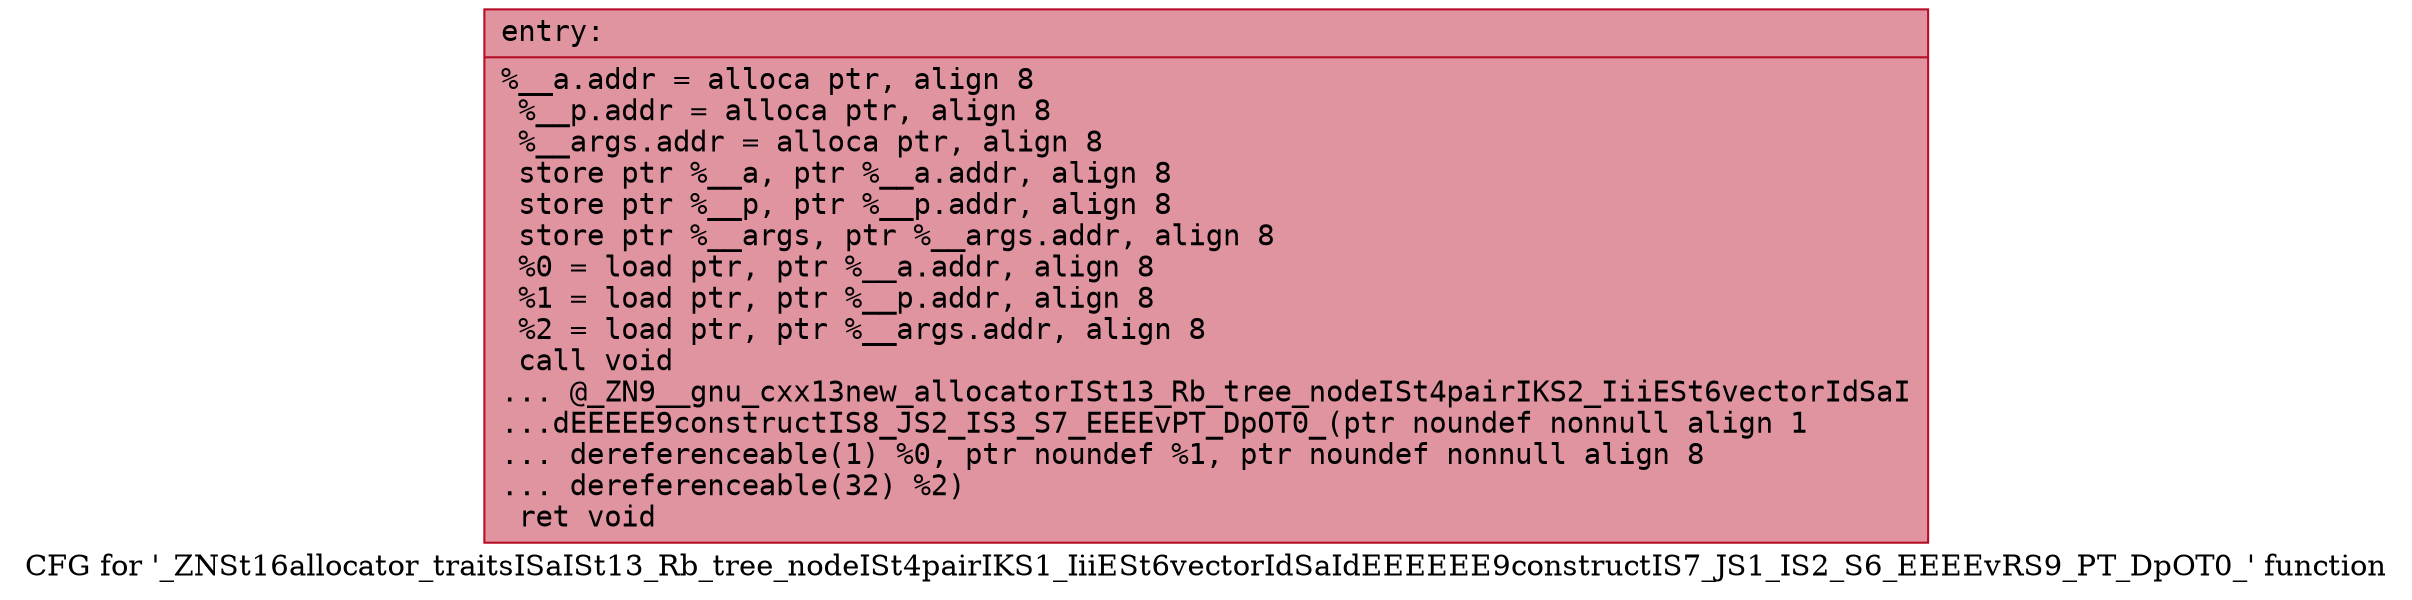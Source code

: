 digraph "CFG for '_ZNSt16allocator_traitsISaISt13_Rb_tree_nodeISt4pairIKS1_IiiESt6vectorIdSaIdEEEEEE9constructIS7_JS1_IS2_S6_EEEEvRS9_PT_DpOT0_' function" {
	label="CFG for '_ZNSt16allocator_traitsISaISt13_Rb_tree_nodeISt4pairIKS1_IiiESt6vectorIdSaIdEEEEEE9constructIS7_JS1_IS2_S6_EEEEvRS9_PT_DpOT0_' function";

	Node0x55e722db3270 [shape=record,color="#b70d28ff", style=filled, fillcolor="#b70d2870" fontname="Courier",label="{entry:\l|  %__a.addr = alloca ptr, align 8\l  %__p.addr = alloca ptr, align 8\l  %__args.addr = alloca ptr, align 8\l  store ptr %__a, ptr %__a.addr, align 8\l  store ptr %__p, ptr %__p.addr, align 8\l  store ptr %__args, ptr %__args.addr, align 8\l  %0 = load ptr, ptr %__a.addr, align 8\l  %1 = load ptr, ptr %__p.addr, align 8\l  %2 = load ptr, ptr %__args.addr, align 8\l  call void\l... @_ZN9__gnu_cxx13new_allocatorISt13_Rb_tree_nodeISt4pairIKS2_IiiESt6vectorIdSaI\l...dEEEEE9constructIS8_JS2_IS3_S7_EEEEvPT_DpOT0_(ptr noundef nonnull align 1\l... dereferenceable(1) %0, ptr noundef %1, ptr noundef nonnull align 8\l... dereferenceable(32) %2)\l  ret void\l}"];
}
